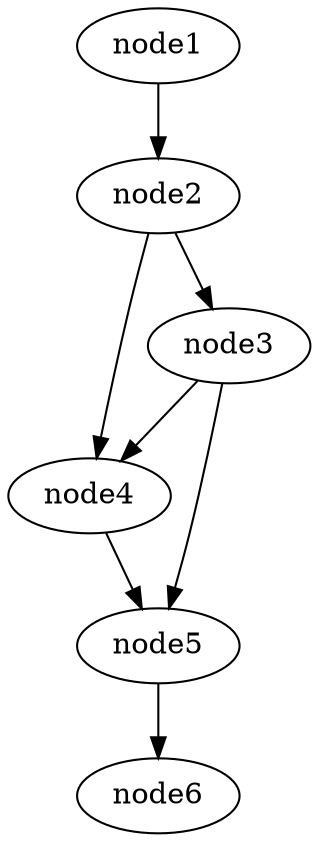 digraph g{
	node6
	node5 -> node6
	node4 -> node5
	node3 -> node5
	node3 -> node4
	node2 -> node4
	node2 -> node3
	node1 -> node2
}
